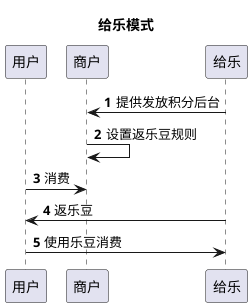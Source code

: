 @startUML
title 给乐模式
participant 用户 as c
participant 商户 as b
participant 给乐 as g

autonumber
g -> b: 提供发放积分后台
b -> b: 设置返乐豆规则
c -> b: 消费
g -> c: 返乐豆
c -> g: 使用乐豆消费
@endUML